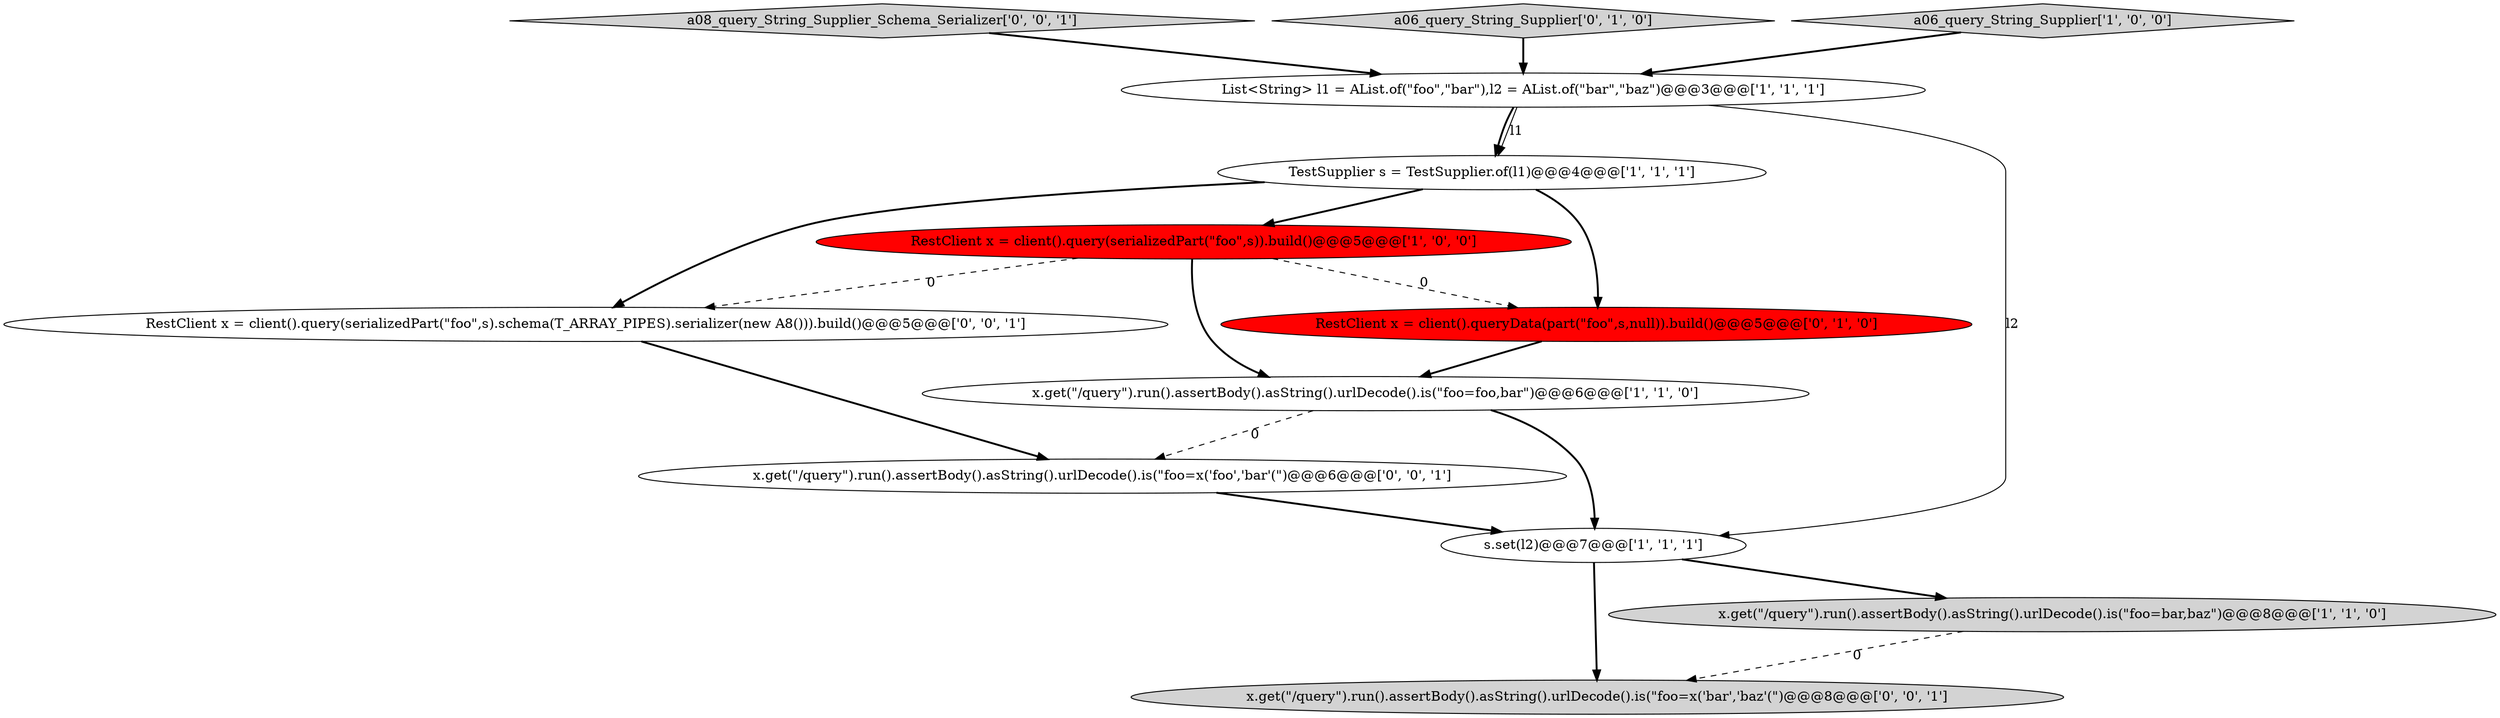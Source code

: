 digraph {
1 [style = filled, label = "s.set(l2)@@@7@@@['1', '1', '1']", fillcolor = white, shape = ellipse image = "AAA0AAABBB1BBB"];
12 [style = filled, label = "a08_query_String_Supplier_Schema_Serializer['0', '0', '1']", fillcolor = lightgray, shape = diamond image = "AAA0AAABBB3BBB"];
8 [style = filled, label = "a06_query_String_Supplier['0', '1', '0']", fillcolor = lightgray, shape = diamond image = "AAA0AAABBB2BBB"];
3 [style = filled, label = "x.get(\"/query\").run().assertBody().asString().urlDecode().is(\"foo=bar,baz\")@@@8@@@['1', '1', '0']", fillcolor = lightgray, shape = ellipse image = "AAA0AAABBB1BBB"];
9 [style = filled, label = "x.get(\"/query\").run().assertBody().asString().urlDecode().is(\"foo=x('foo','bar'(\")@@@6@@@['0', '0', '1']", fillcolor = white, shape = ellipse image = "AAA0AAABBB3BBB"];
6 [style = filled, label = "x.get(\"/query\").run().assertBody().asString().urlDecode().is(\"foo=foo,bar\")@@@6@@@['1', '1', '0']", fillcolor = white, shape = ellipse image = "AAA0AAABBB1BBB"];
11 [style = filled, label = "RestClient x = client().query(serializedPart(\"foo\",s).schema(T_ARRAY_PIPES).serializer(new A8())).build()@@@5@@@['0', '0', '1']", fillcolor = white, shape = ellipse image = "AAA0AAABBB3BBB"];
4 [style = filled, label = "a06_query_String_Supplier['1', '0', '0']", fillcolor = lightgray, shape = diamond image = "AAA0AAABBB1BBB"];
7 [style = filled, label = "RestClient x = client().queryData(part(\"foo\",s,null)).build()@@@5@@@['0', '1', '0']", fillcolor = red, shape = ellipse image = "AAA1AAABBB2BBB"];
0 [style = filled, label = "RestClient x = client().query(serializedPart(\"foo\",s)).build()@@@5@@@['1', '0', '0']", fillcolor = red, shape = ellipse image = "AAA1AAABBB1BBB"];
5 [style = filled, label = "List<String> l1 = AList.of(\"foo\",\"bar\"),l2 = AList.of(\"bar\",\"baz\")@@@3@@@['1', '1', '1']", fillcolor = white, shape = ellipse image = "AAA0AAABBB1BBB"];
2 [style = filled, label = "TestSupplier s = TestSupplier.of(l1)@@@4@@@['1', '1', '1']", fillcolor = white, shape = ellipse image = "AAA0AAABBB1BBB"];
10 [style = filled, label = "x.get(\"/query\").run().assertBody().asString().urlDecode().is(\"foo=x('bar','baz'(\")@@@8@@@['0', '0', '1']", fillcolor = lightgray, shape = ellipse image = "AAA0AAABBB3BBB"];
1->3 [style = bold, label=""];
5->1 [style = solid, label="l2"];
5->2 [style = solid, label="l1"];
6->1 [style = bold, label=""];
5->2 [style = bold, label=""];
2->0 [style = bold, label=""];
0->11 [style = dashed, label="0"];
3->10 [style = dashed, label="0"];
2->7 [style = bold, label=""];
12->5 [style = bold, label=""];
8->5 [style = bold, label=""];
9->1 [style = bold, label=""];
0->7 [style = dashed, label="0"];
11->9 [style = bold, label=""];
1->10 [style = bold, label=""];
0->6 [style = bold, label=""];
4->5 [style = bold, label=""];
2->11 [style = bold, label=""];
7->6 [style = bold, label=""];
6->9 [style = dashed, label="0"];
}
